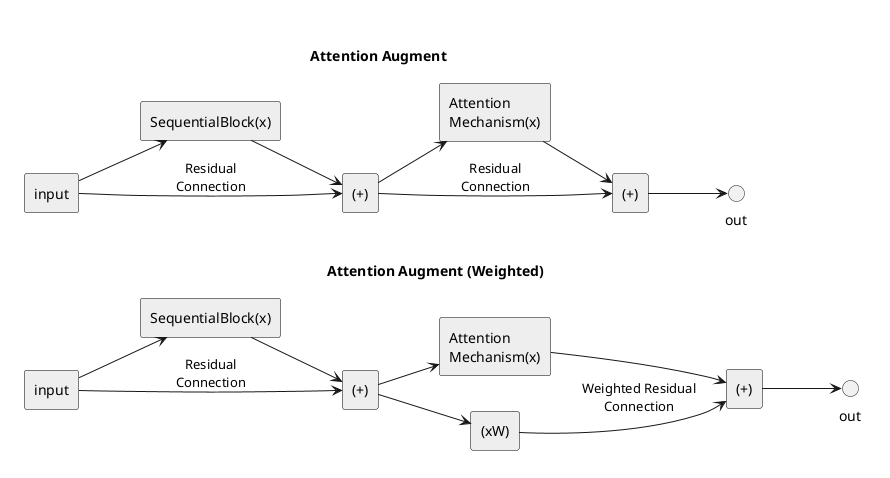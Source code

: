 ' -*- coding: utf-8 -*-
' Created on 2024-12-08 13:22:10 Sunday
' @author: Nikhil Kapila

@startuml
label diagrams [

{{
title Attention Augment

skinparam backgroundColor #ffffff
skinparam rectangle {
    BackgroundColor #eeeeee
    BorderColor #000000
    FontColor #000000
}

left to right direction

rectangle "SequentialBlock(x)" as seqx
rectangle "Attention\nMechanism(x)" as selfatt
rectangle "(+)" as plus
rectangle "(+)" as plus1
rectangle "input" as input

input --> seqx
input --> plus : Residual\nConnection
seqx --> plus
plus --> selfatt
plus --> plus1 : Residual\nConnection
selfatt --> plus1
plus1 --> out
}}

{{
title Attention Augment (Weighted)

skinparam backgroundColor #ffffff
skinparam rectangle {
    BackgroundColor #eeeeee
    BorderColor #000000
    FontColor #000000
}

left to right direction

rectangle "SequentialBlock(x)" as seqx
rectangle "Attention\nMechanism(x)" as selfatt
rectangle "(+)" as plus
rectangle "(+)" as plus1
rectangle "(xW)" as weight
rectangle "input" as input

input --> seqx
input --> plus : Residual\nConnection
seqx --> plus
plus --> selfatt
plus --> weight
weight --> plus1 : Weighted Residual\nConnection
selfatt --> plus1
plus1 --> out
}}
]
@enduml

